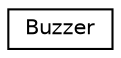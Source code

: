 digraph "Graphical Class Hierarchy"
{
 // LATEX_PDF_SIZE
  edge [fontname="Helvetica",fontsize="10",labelfontname="Helvetica",labelfontsize="10"];
  node [fontname="Helvetica",fontsize="10",shape=record];
  rankdir="LR";
  Node0 [label="Buzzer",height=0.2,width=0.4,color="black", fillcolor="white", style="filled",URL="$classBuzzer.html",tooltip="A class to control a buzzer connected to a GPIO pin."];
}
